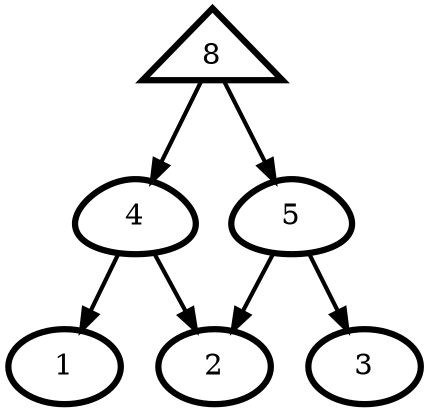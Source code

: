 digraph G {
    0 [penwidth=3,label="8",shape = "triangle"]
    1 [penwidth=3,label="1"]
    2 [penwidth=3,label="2"]
    3 [penwidth=3,label="3"]
    4 [penwidth=3,label="4",shape = "egg"]
    5 [penwidth=3,label="5",shape = "egg"]

    4 -> 1 [penwidth=2]
    4 -> 2 [penwidth=2]
    5 -> 2 [penwidth=2]
    5 -> 3 [penwidth=2]
    0 -> 4 [penwidth=2]
    0 -> 5 [penwidth=2]
}